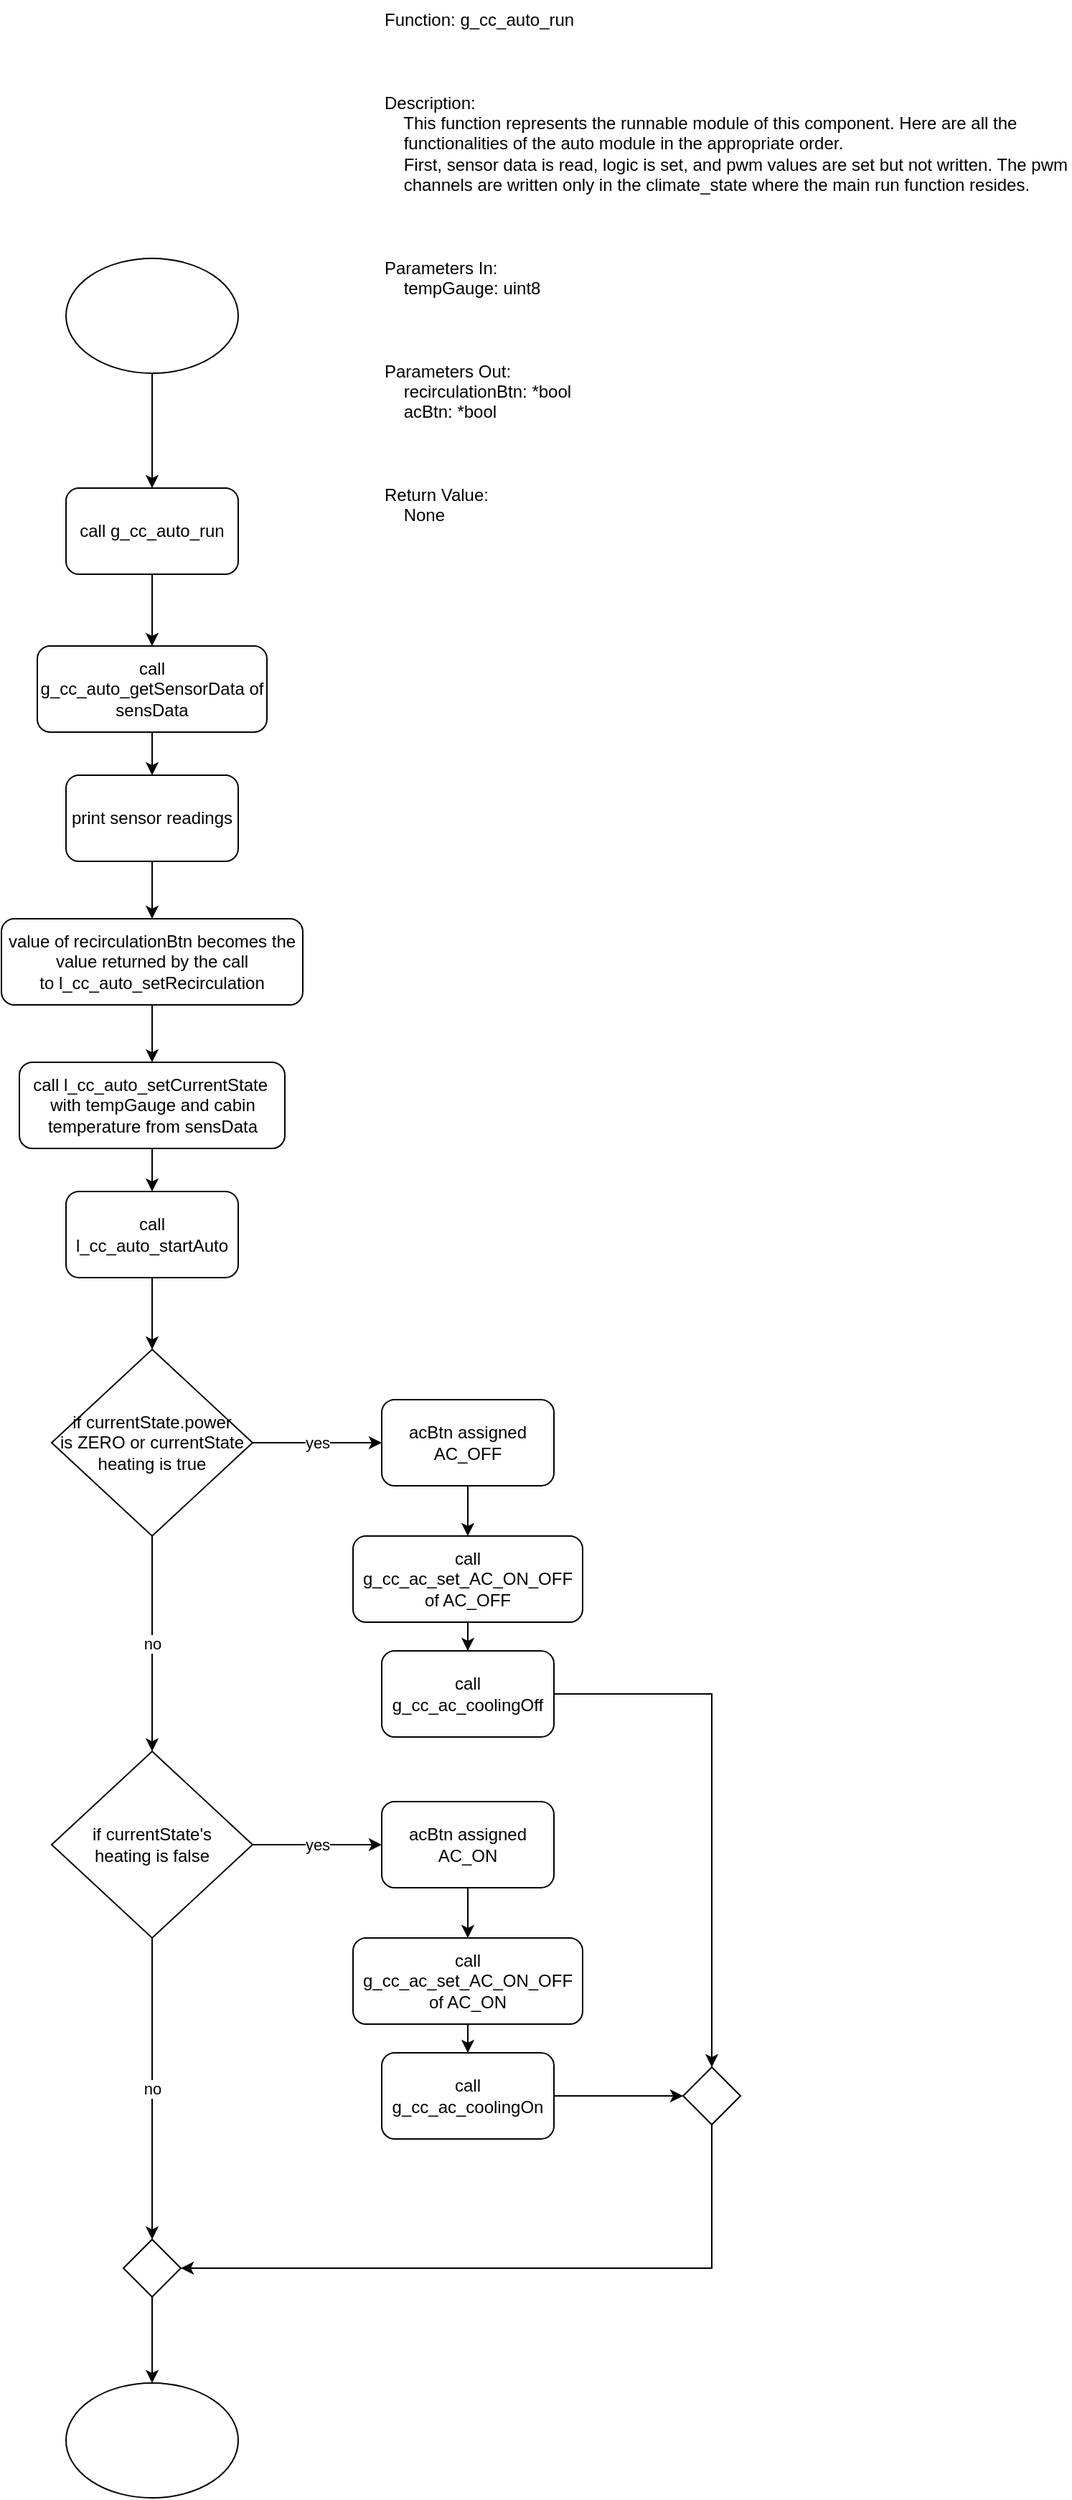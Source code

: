 <mxfile version="21.6.6" type="device">
  <diagram name="Page-1" id="rUQ5pNePuPHDtCbD4Kai">
    <mxGraphModel dx="1376" dy="768" grid="1" gridSize="10" guides="1" tooltips="1" connect="1" arrows="1" fold="1" page="1" pageScale="1" pageWidth="850" pageHeight="1100" background="#ffffff" math="0" shadow="0">
      <root>
        <mxCell id="0" />
        <mxCell id="1" parent="0" />
        <mxCell id="uHqcy-nJSuN3QP4mE1VK-1" value="Function: g_cc_auto_run&#xa;&#xa;&#xa;&#xa;Description:&#xa;    This function represents the runnable module of this component. Here are all the &#xa;    functionalities of the auto module in the appropriate order.&#xa;    First, sensor data is read, logic is set, and pwm values are set but not written. The pwm&#xa;    channels are written only in the climate_state where the main run function resides. &#xa;&#xa;&#xa;&#xa;Parameters In:&#xa;    tempGauge: uint8&#xa;&#xa;&#xa;&#xa;Parameters Out:&#xa;    recirculationBtn: *bool&#xa;    acBtn: *bool&#xa;&#xa;&#xa;&#xa;Return Value:&#xa;    None" style="text;whiteSpace=wrap;" vertex="1" parent="1">
          <mxGeometry x="370" width="480" height="380" as="geometry" />
        </mxCell>
        <mxCell id="uHqcy-nJSuN3QP4mE1VK-3" style="edgeStyle=orthogonalEdgeStyle;rounded=0;orthogonalLoop=1;jettySize=auto;html=1;" edge="1" parent="1" source="uHqcy-nJSuN3QP4mE1VK-2" target="uHqcy-nJSuN3QP4mE1VK-4">
          <mxGeometry relative="1" as="geometry">
            <mxPoint x="200" y="390" as="targetPoint" />
          </mxGeometry>
        </mxCell>
        <mxCell id="uHqcy-nJSuN3QP4mE1VK-2" value="" style="ellipse;whiteSpace=wrap;html=1;" vertex="1" parent="1">
          <mxGeometry x="150" y="180" width="120" height="80" as="geometry" />
        </mxCell>
        <mxCell id="uHqcy-nJSuN3QP4mE1VK-5" style="edgeStyle=orthogonalEdgeStyle;rounded=0;orthogonalLoop=1;jettySize=auto;html=1;" edge="1" parent="1" source="uHqcy-nJSuN3QP4mE1VK-4" target="uHqcy-nJSuN3QP4mE1VK-6">
          <mxGeometry relative="1" as="geometry">
            <mxPoint x="210" y="460" as="targetPoint" />
          </mxGeometry>
        </mxCell>
        <mxCell id="uHqcy-nJSuN3QP4mE1VK-4" value="call&amp;nbsp;g_cc_auto_run" style="rounded=1;whiteSpace=wrap;html=1;" vertex="1" parent="1">
          <mxGeometry x="150" y="340" width="120" height="60" as="geometry" />
        </mxCell>
        <mxCell id="uHqcy-nJSuN3QP4mE1VK-7" style="edgeStyle=orthogonalEdgeStyle;rounded=0;orthogonalLoop=1;jettySize=auto;html=1;" edge="1" parent="1" source="uHqcy-nJSuN3QP4mE1VK-6" target="uHqcy-nJSuN3QP4mE1VK-8">
          <mxGeometry relative="1" as="geometry">
            <mxPoint x="210" y="570" as="targetPoint" />
          </mxGeometry>
        </mxCell>
        <mxCell id="uHqcy-nJSuN3QP4mE1VK-6" value="call g_cc_auto_getSensorData of sensData" style="rounded=1;whiteSpace=wrap;html=1;" vertex="1" parent="1">
          <mxGeometry x="130" y="450" width="160" height="60" as="geometry" />
        </mxCell>
        <mxCell id="uHqcy-nJSuN3QP4mE1VK-9" style="edgeStyle=orthogonalEdgeStyle;rounded=0;orthogonalLoop=1;jettySize=auto;html=1;" edge="1" parent="1" source="uHqcy-nJSuN3QP4mE1VK-8" target="uHqcy-nJSuN3QP4mE1VK-10">
          <mxGeometry relative="1" as="geometry">
            <mxPoint x="210" y="670" as="targetPoint" />
          </mxGeometry>
        </mxCell>
        <mxCell id="uHqcy-nJSuN3QP4mE1VK-8" value="print sensor readings" style="rounded=1;whiteSpace=wrap;html=1;" vertex="1" parent="1">
          <mxGeometry x="150" y="540" width="120" height="60" as="geometry" />
        </mxCell>
        <mxCell id="uHqcy-nJSuN3QP4mE1VK-11" style="edgeStyle=orthogonalEdgeStyle;rounded=0;orthogonalLoop=1;jettySize=auto;html=1;" edge="1" parent="1" source="uHqcy-nJSuN3QP4mE1VK-10" target="uHqcy-nJSuN3QP4mE1VK-12">
          <mxGeometry relative="1" as="geometry">
            <mxPoint x="210" y="750" as="targetPoint" />
          </mxGeometry>
        </mxCell>
        <mxCell id="uHqcy-nJSuN3QP4mE1VK-10" value="value of recirculationBtn becomes the value returned by the call to&amp;nbsp;l_cc_auto_setRecirculation" style="rounded=1;whiteSpace=wrap;html=1;" vertex="1" parent="1">
          <mxGeometry x="105" y="640" width="210" height="60" as="geometry" />
        </mxCell>
        <mxCell id="uHqcy-nJSuN3QP4mE1VK-13" style="edgeStyle=orthogonalEdgeStyle;rounded=0;orthogonalLoop=1;jettySize=auto;html=1;" edge="1" parent="1" source="uHqcy-nJSuN3QP4mE1VK-12" target="uHqcy-nJSuN3QP4mE1VK-14">
          <mxGeometry relative="1" as="geometry">
            <mxPoint x="210" y="860" as="targetPoint" />
          </mxGeometry>
        </mxCell>
        <mxCell id="uHqcy-nJSuN3QP4mE1VK-12" value="call l_cc_auto_setCurrentState&amp;nbsp; with tempGauge and cabin temperature from sensData" style="rounded=1;whiteSpace=wrap;html=1;" vertex="1" parent="1">
          <mxGeometry x="117.5" y="740" width="185" height="60" as="geometry" />
        </mxCell>
        <mxCell id="uHqcy-nJSuN3QP4mE1VK-15" style="edgeStyle=orthogonalEdgeStyle;rounded=0;orthogonalLoop=1;jettySize=auto;html=1;entryX=0.5;entryY=0;entryDx=0;entryDy=0;" edge="1" parent="1" source="uHqcy-nJSuN3QP4mE1VK-14" target="uHqcy-nJSuN3QP4mE1VK-17">
          <mxGeometry relative="1" as="geometry">
            <mxPoint x="210" y="930" as="targetPoint" />
          </mxGeometry>
        </mxCell>
        <mxCell id="uHqcy-nJSuN3QP4mE1VK-14" value="call l_cc_auto_startAuto" style="rounded=1;whiteSpace=wrap;html=1;" vertex="1" parent="1">
          <mxGeometry x="150" y="830" width="120" height="60" as="geometry" />
        </mxCell>
        <mxCell id="uHqcy-nJSuN3QP4mE1VK-18" value="yes" style="edgeStyle=orthogonalEdgeStyle;rounded=0;orthogonalLoop=1;jettySize=auto;html=1;" edge="1" parent="1" source="uHqcy-nJSuN3QP4mE1VK-17" target="uHqcy-nJSuN3QP4mE1VK-19">
          <mxGeometry relative="1" as="geometry">
            <mxPoint x="400" y="1005" as="targetPoint" />
          </mxGeometry>
        </mxCell>
        <mxCell id="uHqcy-nJSuN3QP4mE1VK-31" value="no" style="edgeStyle=orthogonalEdgeStyle;rounded=0;orthogonalLoop=1;jettySize=auto;html=1;entryX=0.5;entryY=0;entryDx=0;entryDy=0;" edge="1" parent="1" source="uHqcy-nJSuN3QP4mE1VK-17" target="uHqcy-nJSuN3QP4mE1VK-25">
          <mxGeometry relative="1" as="geometry" />
        </mxCell>
        <mxCell id="uHqcy-nJSuN3QP4mE1VK-17" value="if currentState.power &lt;br&gt;is ZERO or currentState heating is true" style="rhombus;whiteSpace=wrap;html=1;" vertex="1" parent="1">
          <mxGeometry x="140" y="940" width="140" height="130" as="geometry" />
        </mxCell>
        <mxCell id="uHqcy-nJSuN3QP4mE1VK-20" style="edgeStyle=orthogonalEdgeStyle;rounded=0;orthogonalLoop=1;jettySize=auto;html=1;" edge="1" parent="1" source="uHqcy-nJSuN3QP4mE1VK-19" target="uHqcy-nJSuN3QP4mE1VK-21">
          <mxGeometry relative="1" as="geometry">
            <mxPoint x="430" y="1090" as="targetPoint" />
          </mxGeometry>
        </mxCell>
        <mxCell id="uHqcy-nJSuN3QP4mE1VK-19" value="acBtn assigned AC_OFF" style="rounded=1;whiteSpace=wrap;html=1;" vertex="1" parent="1">
          <mxGeometry x="370" y="975" width="120" height="60" as="geometry" />
        </mxCell>
        <mxCell id="uHqcy-nJSuN3QP4mE1VK-22" style="edgeStyle=orthogonalEdgeStyle;rounded=0;orthogonalLoop=1;jettySize=auto;html=1;" edge="1" parent="1" source="uHqcy-nJSuN3QP4mE1VK-21" target="uHqcy-nJSuN3QP4mE1VK-23">
          <mxGeometry relative="1" as="geometry">
            <mxPoint x="430" y="1180" as="targetPoint" />
          </mxGeometry>
        </mxCell>
        <mxCell id="uHqcy-nJSuN3QP4mE1VK-21" value="call g_cc_ac_set_AC_ON_OFF of AC_OFF" style="rounded=1;whiteSpace=wrap;html=1;" vertex="1" parent="1">
          <mxGeometry x="350" y="1070" width="160" height="60" as="geometry" />
        </mxCell>
        <mxCell id="uHqcy-nJSuN3QP4mE1VK-33" style="edgeStyle=orthogonalEdgeStyle;rounded=0;orthogonalLoop=1;jettySize=auto;html=1;" edge="1" parent="1" source="uHqcy-nJSuN3QP4mE1VK-23" target="uHqcy-nJSuN3QP4mE1VK-35">
          <mxGeometry relative="1" as="geometry">
            <mxPoint x="600" y="1180" as="targetPoint" />
          </mxGeometry>
        </mxCell>
        <mxCell id="uHqcy-nJSuN3QP4mE1VK-23" value="call g_cc_ac_coolingOff" style="rounded=1;whiteSpace=wrap;html=1;" vertex="1" parent="1">
          <mxGeometry x="370" y="1150" width="120" height="60" as="geometry" />
        </mxCell>
        <mxCell id="uHqcy-nJSuN3QP4mE1VK-24" value="yes" style="edgeStyle=orthogonalEdgeStyle;rounded=0;orthogonalLoop=1;jettySize=auto;html=1;" edge="1" parent="1" source="uHqcy-nJSuN3QP4mE1VK-25" target="uHqcy-nJSuN3QP4mE1VK-27">
          <mxGeometry relative="1" as="geometry">
            <mxPoint x="400" y="1285" as="targetPoint" />
          </mxGeometry>
        </mxCell>
        <mxCell id="uHqcy-nJSuN3QP4mE1VK-32" value="no" style="edgeStyle=orthogonalEdgeStyle;rounded=0;orthogonalLoop=1;jettySize=auto;html=1;entryX=0.5;entryY=0;entryDx=0;entryDy=0;" edge="1" parent="1" source="uHqcy-nJSuN3QP4mE1VK-25" target="uHqcy-nJSuN3QP4mE1VK-48">
          <mxGeometry relative="1" as="geometry">
            <mxPoint x="210" y="1540" as="targetPoint" />
          </mxGeometry>
        </mxCell>
        <mxCell id="uHqcy-nJSuN3QP4mE1VK-25" value="if currentState&#39;s&lt;br&gt;heating is false" style="rhombus;whiteSpace=wrap;html=1;" vertex="1" parent="1">
          <mxGeometry x="140" y="1220" width="140" height="130" as="geometry" />
        </mxCell>
        <mxCell id="uHqcy-nJSuN3QP4mE1VK-26" style="edgeStyle=orthogonalEdgeStyle;rounded=0;orthogonalLoop=1;jettySize=auto;html=1;" edge="1" parent="1" source="uHqcy-nJSuN3QP4mE1VK-27" target="uHqcy-nJSuN3QP4mE1VK-29">
          <mxGeometry relative="1" as="geometry">
            <mxPoint x="430" y="1370" as="targetPoint" />
          </mxGeometry>
        </mxCell>
        <mxCell id="uHqcy-nJSuN3QP4mE1VK-27" value="acBtn assigned AC_ON" style="rounded=1;whiteSpace=wrap;html=1;" vertex="1" parent="1">
          <mxGeometry x="370" y="1255" width="120" height="60" as="geometry" />
        </mxCell>
        <mxCell id="uHqcy-nJSuN3QP4mE1VK-28" style="edgeStyle=orthogonalEdgeStyle;rounded=0;orthogonalLoop=1;jettySize=auto;html=1;" edge="1" parent="1" source="uHqcy-nJSuN3QP4mE1VK-29" target="uHqcy-nJSuN3QP4mE1VK-30">
          <mxGeometry relative="1" as="geometry">
            <mxPoint x="430" y="1460" as="targetPoint" />
          </mxGeometry>
        </mxCell>
        <mxCell id="uHqcy-nJSuN3QP4mE1VK-29" value="call g_cc_ac_set_AC_ON_OFF of AC_ON" style="rounded=1;whiteSpace=wrap;html=1;" vertex="1" parent="1">
          <mxGeometry x="350" y="1350" width="160" height="60" as="geometry" />
        </mxCell>
        <mxCell id="uHqcy-nJSuN3QP4mE1VK-34" style="edgeStyle=orthogonalEdgeStyle;rounded=0;orthogonalLoop=1;jettySize=auto;html=1;entryX=0;entryY=0.5;entryDx=0;entryDy=0;" edge="1" parent="1" source="uHqcy-nJSuN3QP4mE1VK-30" target="uHqcy-nJSuN3QP4mE1VK-35">
          <mxGeometry relative="1" as="geometry">
            <mxPoint x="590" y="1460" as="targetPoint" />
          </mxGeometry>
        </mxCell>
        <mxCell id="uHqcy-nJSuN3QP4mE1VK-30" value="call g_cc_ac_coolingOn" style="rounded=1;whiteSpace=wrap;html=1;" vertex="1" parent="1">
          <mxGeometry x="370" y="1430" width="120" height="60" as="geometry" />
        </mxCell>
        <mxCell id="uHqcy-nJSuN3QP4mE1VK-36" style="edgeStyle=orthogonalEdgeStyle;rounded=0;orthogonalLoop=1;jettySize=auto;html=1;entryX=1;entryY=0.5;entryDx=0;entryDy=0;" edge="1" parent="1" source="uHqcy-nJSuN3QP4mE1VK-35" target="uHqcy-nJSuN3QP4mE1VK-48">
          <mxGeometry relative="1" as="geometry">
            <mxPoint x="600" y="1760" as="targetPoint" />
            <Array as="points">
              <mxPoint x="600" y="1580" />
            </Array>
          </mxGeometry>
        </mxCell>
        <mxCell id="uHqcy-nJSuN3QP4mE1VK-35" value="" style="rhombus;whiteSpace=wrap;html=1;" vertex="1" parent="1">
          <mxGeometry x="580" y="1440" width="40" height="40" as="geometry" />
        </mxCell>
        <mxCell id="uHqcy-nJSuN3QP4mE1VK-51" style="edgeStyle=orthogonalEdgeStyle;rounded=0;orthogonalLoop=1;jettySize=auto;html=1;" edge="1" parent="1" source="uHqcy-nJSuN3QP4mE1VK-48" target="uHqcy-nJSuN3QP4mE1VK-52">
          <mxGeometry relative="1" as="geometry">
            <mxPoint x="210" y="1650" as="targetPoint" />
          </mxGeometry>
        </mxCell>
        <mxCell id="uHqcy-nJSuN3QP4mE1VK-48" value="" style="rhombus;whiteSpace=wrap;html=1;" vertex="1" parent="1">
          <mxGeometry x="190" y="1560" width="40" height="40" as="geometry" />
        </mxCell>
        <mxCell id="uHqcy-nJSuN3QP4mE1VK-52" value="" style="ellipse;whiteSpace=wrap;html=1;" vertex="1" parent="1">
          <mxGeometry x="150" y="1660" width="120" height="80" as="geometry" />
        </mxCell>
      </root>
    </mxGraphModel>
  </diagram>
</mxfile>
